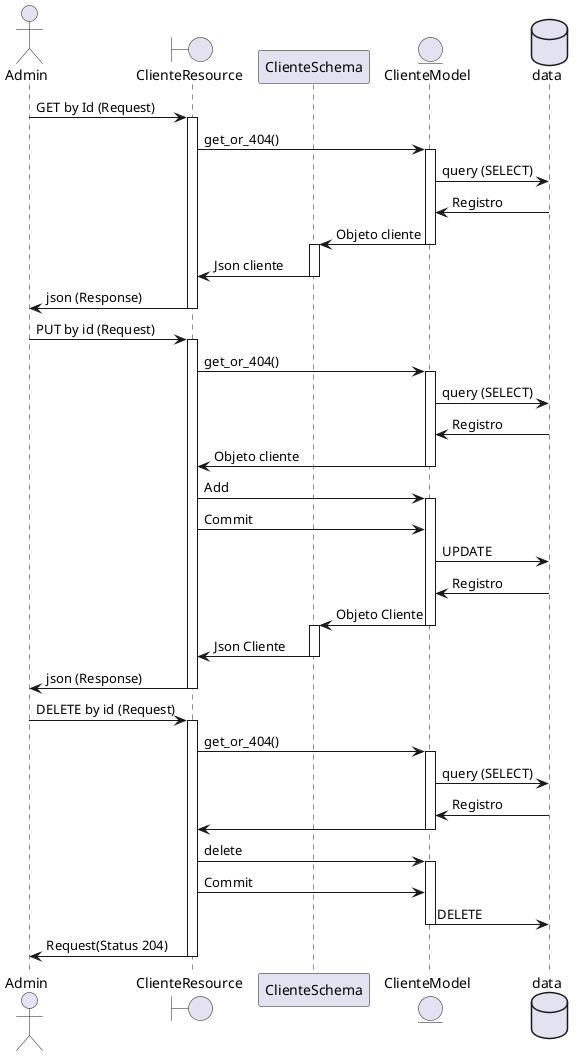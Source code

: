 @startuml
actor Admin
boundary ClienteResource
participant ClienteSchema
entity ClienteModel
database data
Admin -> ClienteResource: GET by Id (Request)
activate ClienteResource
ClienteResource -> ClienteModel: get_or_404()
activate ClienteModel
ClienteModel -> data: query (SELECT)
ClienteModel <- data: Registro
ClienteSchema <- ClienteModel: Objeto cliente
deactivate ClienteModel
activate ClienteSchema
ClienteResource <- ClienteSchema: Json cliente
deactivate ClienteSchema
Admin <- ClienteResource: json (Response)
deactivate ClienteResource
Admin -> ClienteResource: PUT by id (Request)
activate ClienteResource
ClienteResource -> ClienteModel: get_or_404()
activate ClienteModel
ClienteModel -> data: query (SELECT)
ClienteModel <- data: Registro
ClienteResource <- ClienteModel: Objeto cliente
deactivate ClienteModel
ClienteResource -> ClienteModel: Add
activate ClienteModel
ClienteResource -> ClienteModel: Commit
ClienteModel -> data: UPDATE
ClienteModel <- data: Registro
ClienteSchema <- ClienteModel: Objeto Cliente
deactivate ClienteModel
activate ClienteSchema
ClienteResource <- ClienteSchema: Json Cliente
deactivate ClienteSchema
Admin <- ClienteResource: json (Response)
deactivate ClienteResource

Admin -> ClienteResource: DELETE by id (Request)
activate ClienteResource
ClienteResource -> ClienteModel: get_or_404()
activate ClienteModel
ClienteModel -> data: query (SELECT)
ClienteModel <- data: Registro
ClienteResource <- ClienteModel
deactivate ClienteModel
ClienteResource -> ClienteModel: delete
activate ClienteModel
ClienteResource -> ClienteModel: Commit
ClienteModel -> data: DELETE
deactivate ClienteModel
Admin <- ClienteResource: Request(Status 204)
deactivate ClienteResource
@enduml